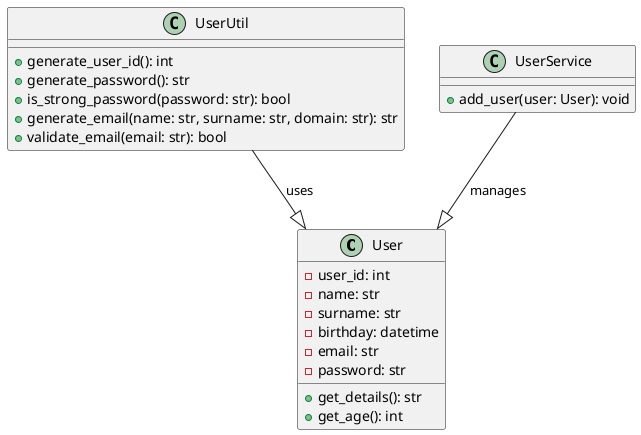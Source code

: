 @startuml
class User {
    - user_id: int
    - name: str
    - surname: str
    - birthday: datetime
    - email: str
    - password: str
    + get_details(): str
    + get_age(): int
}

class UserUtil {
    + generate_user_id(): int
    + generate_password(): str
    + is_strong_password(password: str): bool
    + generate_email(name: str, surname: str, domain: str): str
    + validate_email(email: str): bool
}

class UserService {
    + add_user(user: User): void
}

UserUtil --|> User : uses
UserService --|> User : manages

@enduml
